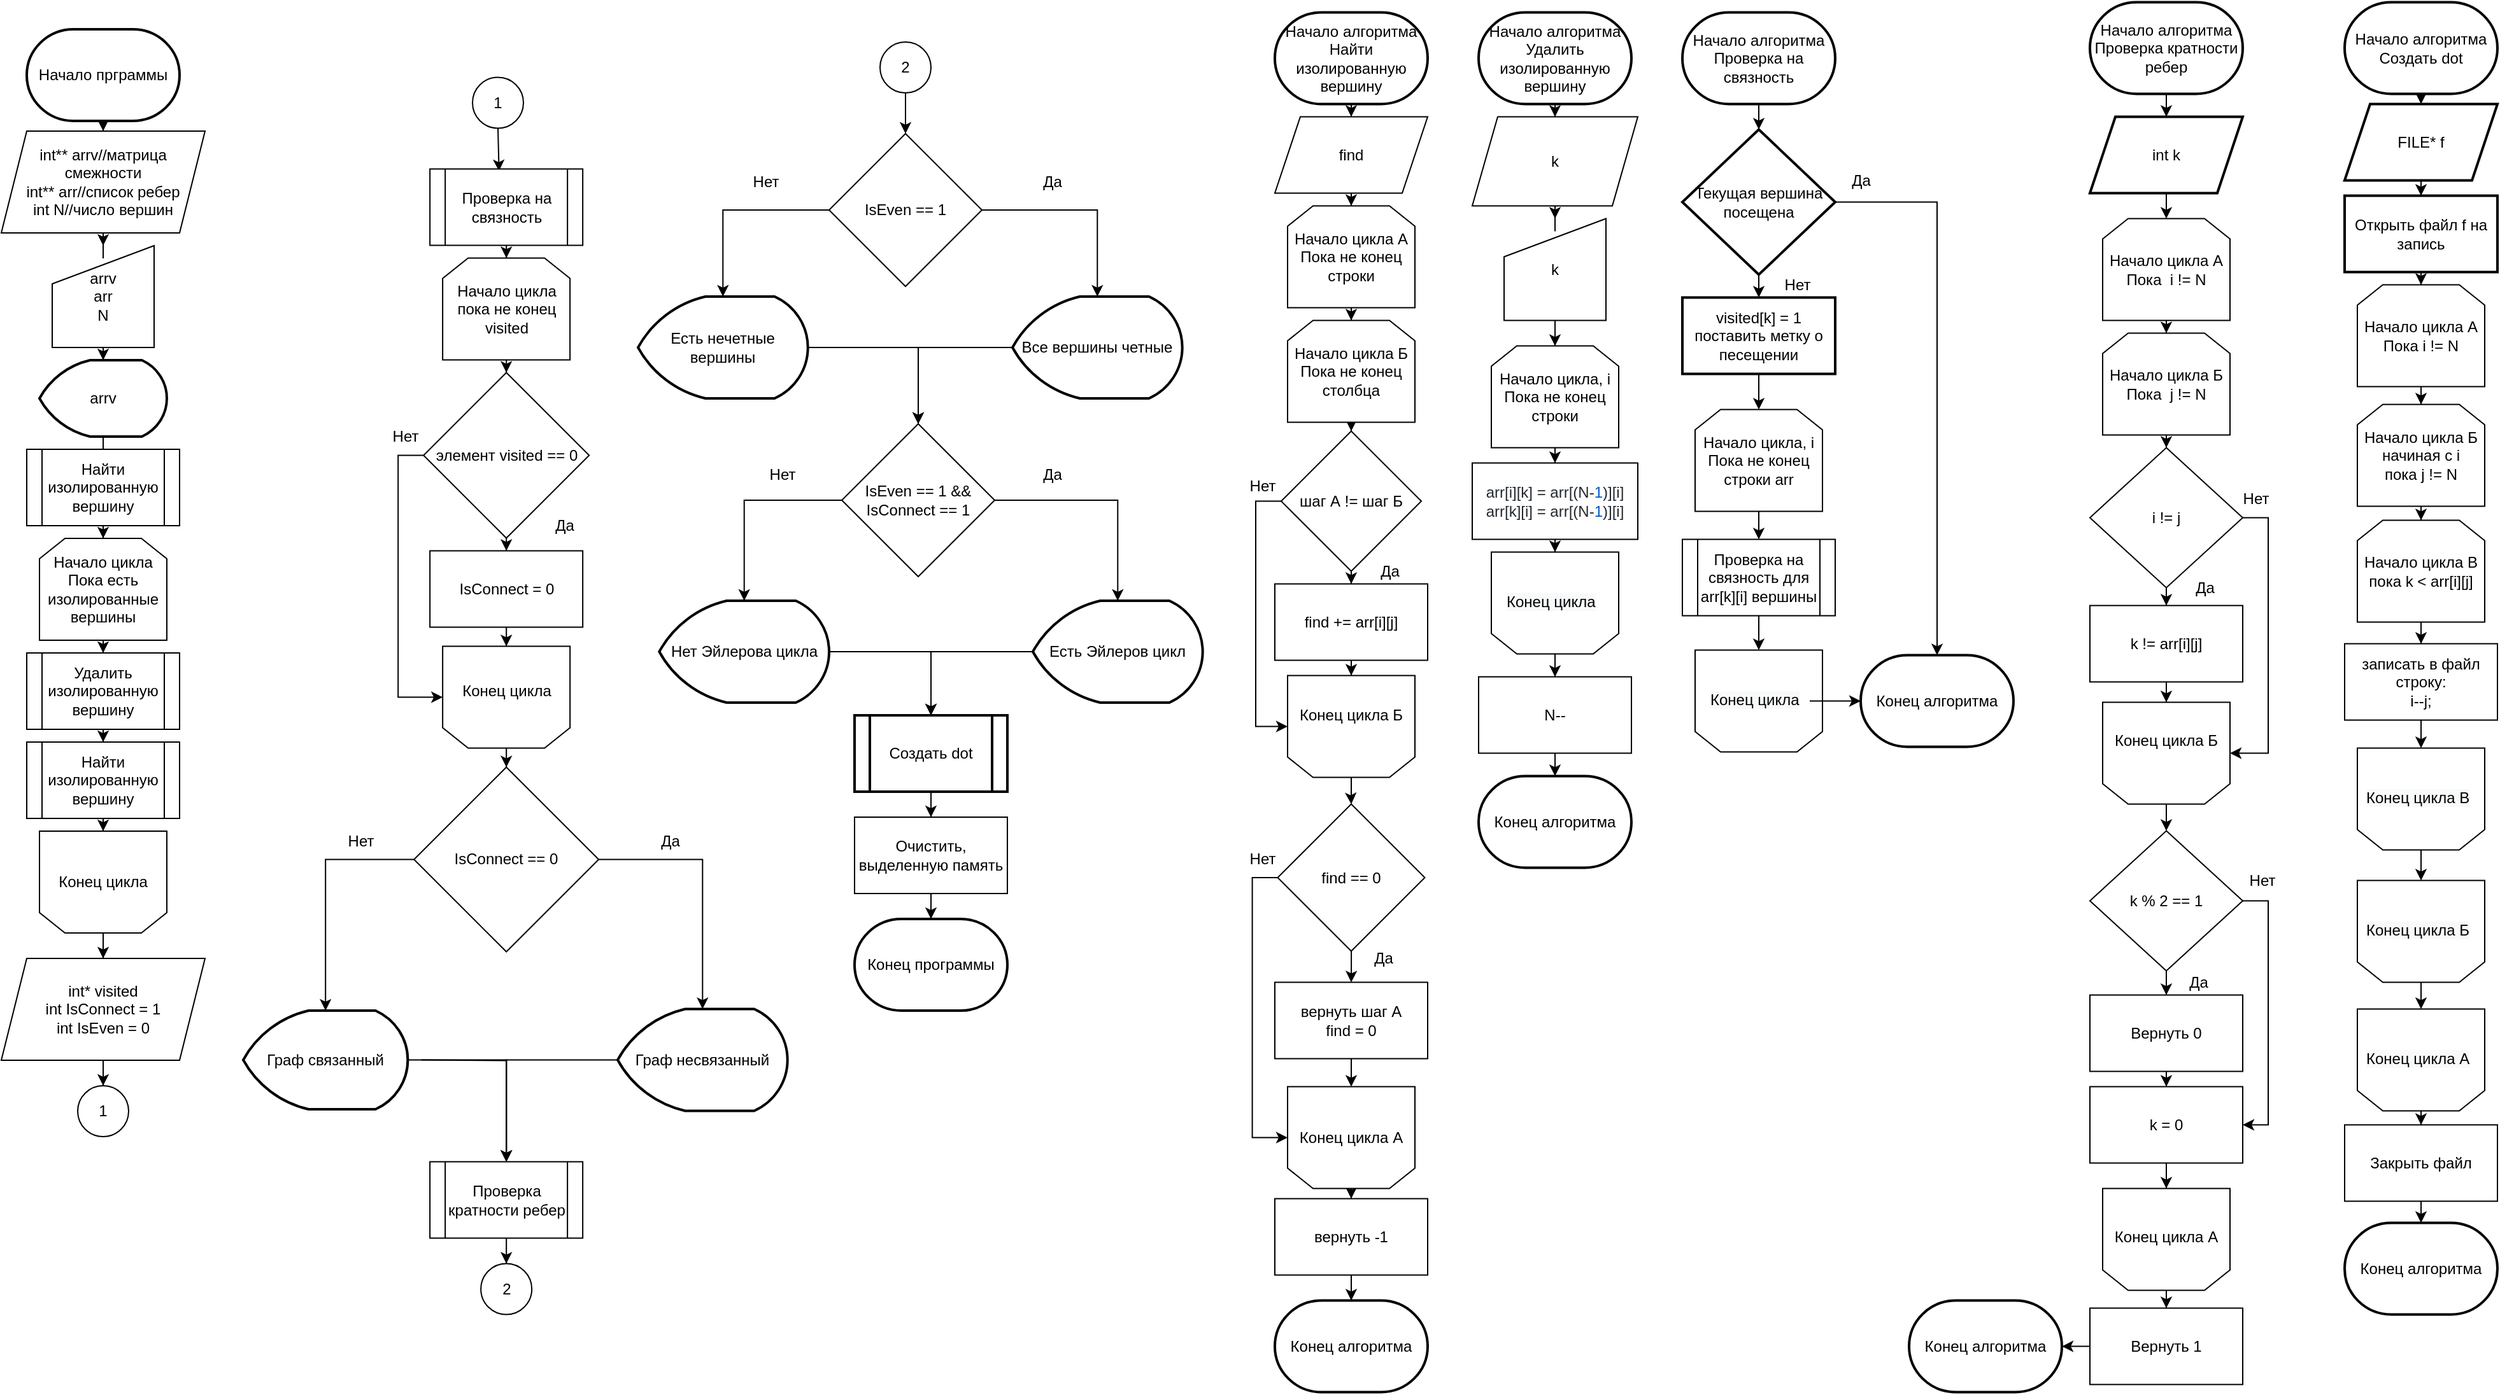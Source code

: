 <mxfile version="13.11.0" type="github"><diagram id="-dhOahvpjsyRbOXslUSU" name="Page-1"><mxGraphModel dx="918" dy="580" grid="1" gridSize="10" guides="1" tooltips="1" connect="1" arrows="1" fold="1" page="1" pageScale="1" pageWidth="827" pageHeight="1169" math="0" shadow="0"><root><mxCell id="0"/><mxCell id="1" parent="0"/><mxCell id="f1OqAjBHmTgUt_xV5FSb-5" value="" style="edgeStyle=orthogonalEdgeStyle;rounded=0;orthogonalLoop=1;jettySize=auto;html=1;" parent="1" source="f1OqAjBHmTgUt_xV5FSb-3" target="f1OqAjBHmTgUt_xV5FSb-4" edge="1"><mxGeometry relative="1" as="geometry"/></mxCell><mxCell id="f1OqAjBHmTgUt_xV5FSb-3" value="Начало прграммы" style="strokeWidth=2;html=1;shape=mxgraph.flowchart.terminator;whiteSpace=wrap;" parent="1" vertex="1"><mxGeometry x="70" y="30" width="120" height="72" as="geometry"/></mxCell><mxCell id="f1OqAjBHmTgUt_xV5FSb-7" value="" style="edgeStyle=orthogonalEdgeStyle;rounded=0;orthogonalLoop=1;jettySize=auto;html=1;" parent="1" source="f1OqAjBHmTgUt_xV5FSb-4" target="f1OqAjBHmTgUt_xV5FSb-6" edge="1"><mxGeometry relative="1" as="geometry"/></mxCell><mxCell id="f1OqAjBHmTgUt_xV5FSb-4" value="int** arrv//матрица смежности&lt;br&gt;int** arr//список ребер&lt;br&gt;int N//число вершин" style="shape=parallelogram;perimeter=parallelogramPerimeter;whiteSpace=wrap;html=1;fixedSize=1;" parent="1" vertex="1"><mxGeometry x="50" y="110" width="160" height="80" as="geometry"/></mxCell><mxCell id="f1OqAjBHmTgUt_xV5FSb-9" value="" style="edgeStyle=orthogonalEdgeStyle;rounded=0;orthogonalLoop=1;jettySize=auto;html=1;" parent="1" source="f1OqAjBHmTgUt_xV5FSb-6" target="f1OqAjBHmTgUt_xV5FSb-8" edge="1"><mxGeometry relative="1" as="geometry"/></mxCell><mxCell id="f1OqAjBHmTgUt_xV5FSb-6" value="arrv&lt;br&gt;arr&lt;br&gt;N" style="shape=manualInput;whiteSpace=wrap;html=1;" parent="1" vertex="1"><mxGeometry x="90" y="200" width="80" height="80" as="geometry"/></mxCell><mxCell id="f1OqAjBHmTgUt_xV5FSb-11" value="" style="edgeStyle=orthogonalEdgeStyle;rounded=0;orthogonalLoop=1;jettySize=auto;html=1;" parent="1" source="f1OqAjBHmTgUt_xV5FSb-8" edge="1"><mxGeometry relative="1" as="geometry"><mxPoint x="130" y="360" as="targetPoint"/></mxGeometry></mxCell><mxCell id="f1OqAjBHmTgUt_xV5FSb-8" value="arrv" style="strokeWidth=2;html=1;shape=mxgraph.flowchart.display;whiteSpace=wrap;" parent="1" vertex="1"><mxGeometry x="80" y="290" width="100" height="60" as="geometry"/></mxCell><mxCell id="f1OqAjBHmTgUt_xV5FSb-14" value="" style="edgeStyle=orthogonalEdgeStyle;rounded=0;orthogonalLoop=1;jettySize=auto;html=1;" parent="1" source="f1OqAjBHmTgUt_xV5FSb-12" target="f1OqAjBHmTgUt_xV5FSb-13" edge="1"><mxGeometry relative="1" as="geometry"/></mxCell><mxCell id="f1OqAjBHmTgUt_xV5FSb-12" value="Найти изолированную вершину" style="shape=process;whiteSpace=wrap;html=1;backgroundOutline=1;" parent="1" vertex="1"><mxGeometry x="70" y="360" width="120" height="60" as="geometry"/></mxCell><mxCell id="f1OqAjBHmTgUt_xV5FSb-16" value="" style="edgeStyle=orthogonalEdgeStyle;rounded=0;orthogonalLoop=1;jettySize=auto;html=1;" parent="1" source="f1OqAjBHmTgUt_xV5FSb-13" target="f1OqAjBHmTgUt_xV5FSb-15" edge="1"><mxGeometry relative="1" as="geometry"/></mxCell><mxCell id="f1OqAjBHmTgUt_xV5FSb-13" value="Начало цикла&lt;br&gt;Пока есть изолированные вершины" style="shape=loopLimit;whiteSpace=wrap;html=1;" parent="1" vertex="1"><mxGeometry x="80" y="430" width="100" height="80" as="geometry"/></mxCell><mxCell id="f1OqAjBHmTgUt_xV5FSb-20" value="" style="edgeStyle=orthogonalEdgeStyle;rounded=0;orthogonalLoop=1;jettySize=auto;html=1;" parent="1" source="f1OqAjBHmTgUt_xV5FSb-15" target="f1OqAjBHmTgUt_xV5FSb-19" edge="1"><mxGeometry relative="1" as="geometry"/></mxCell><mxCell id="f1OqAjBHmTgUt_xV5FSb-15" value="Удалить изолированную вершину" style="shape=process;whiteSpace=wrap;html=1;backgroundOutline=1;" parent="1" vertex="1"><mxGeometry x="70" y="520" width="120" height="60" as="geometry"/></mxCell><mxCell id="f1OqAjBHmTgUt_xV5FSb-24" value="" style="edgeStyle=orthogonalEdgeStyle;rounded=0;orthogonalLoop=1;jettySize=auto;html=1;" parent="1" source="f1OqAjBHmTgUt_xV5FSb-19" target="f1OqAjBHmTgUt_xV5FSb-21" edge="1"><mxGeometry relative="1" as="geometry"/></mxCell><mxCell id="f1OqAjBHmTgUt_xV5FSb-19" value="&lt;span&gt;Найти изолированную вершину&lt;/span&gt;" style="shape=process;whiteSpace=wrap;html=1;backgroundOutline=1;" parent="1" vertex="1"><mxGeometry x="70" y="590" width="120" height="60" as="geometry"/></mxCell><mxCell id="f1OqAjBHmTgUt_xV5FSb-58" value="" style="edgeStyle=orthogonalEdgeStyle;rounded=0;orthogonalLoop=1;jettySize=auto;html=1;" parent="1" source="f1OqAjBHmTgUt_xV5FSb-21" target="f1OqAjBHmTgUt_xV5FSb-30" edge="1"><mxGeometry relative="1" as="geometry"/></mxCell><mxCell id="f1OqAjBHmTgUt_xV5FSb-21" value="" style="shape=loopLimit;whiteSpace=wrap;html=1;rotation=-180;" parent="1" vertex="1"><mxGeometry x="80" y="660" width="100" height="80" as="geometry"/></mxCell><mxCell id="f1OqAjBHmTgUt_xV5FSb-22" value="Конец цикла" style="text;html=1;strokeColor=none;fillColor=none;align=center;verticalAlign=middle;whiteSpace=wrap;rounded=0;" parent="1" vertex="1"><mxGeometry x="80" y="690" width="100" height="20" as="geometry"/></mxCell><mxCell id="f1OqAjBHmTgUt_xV5FSb-25" value="1" style="ellipse;whiteSpace=wrap;html=1;aspect=fixed;" parent="1" vertex="1"><mxGeometry x="110" y="860" width="40" height="40" as="geometry"/></mxCell><mxCell id="f1OqAjBHmTgUt_xV5FSb-62" style="edgeStyle=orthogonalEdgeStyle;rounded=0;orthogonalLoop=1;jettySize=auto;html=1;exitX=0.5;exitY=1;exitDx=0;exitDy=0;entryX=0.452;entryY=0.028;entryDx=0;entryDy=0;entryPerimeter=0;" parent="1" source="f1OqAjBHmTgUt_xV5FSb-27" target="f1OqAjBHmTgUt_xV5FSb-28" edge="1"><mxGeometry relative="1" as="geometry"/></mxCell><mxCell id="f1OqAjBHmTgUt_xV5FSb-27" value="1" style="ellipse;whiteSpace=wrap;html=1;aspect=fixed;" parent="1" vertex="1"><mxGeometry x="420" y="67.75" width="40" height="40" as="geometry"/></mxCell><mxCell id="f1OqAjBHmTgUt_xV5FSb-35" value="" style="edgeStyle=orthogonalEdgeStyle;rounded=0;orthogonalLoop=1;jettySize=auto;html=1;" parent="1" source="f1OqAjBHmTgUt_xV5FSb-28" target="f1OqAjBHmTgUt_xV5FSb-34" edge="1"><mxGeometry relative="1" as="geometry"/></mxCell><mxCell id="f1OqAjBHmTgUt_xV5FSb-28" value="Проверка на связность" style="shape=process;whiteSpace=wrap;html=1;backgroundOutline=1;" parent="1" vertex="1"><mxGeometry x="386.58" y="139.75" width="120" height="60" as="geometry"/></mxCell><mxCell id="f1OqAjBHmTgUt_xV5FSb-59" value="" style="edgeStyle=orthogonalEdgeStyle;rounded=0;orthogonalLoop=1;jettySize=auto;html=1;" parent="1" source="f1OqAjBHmTgUt_xV5FSb-30" target="f1OqAjBHmTgUt_xV5FSb-25" edge="1"><mxGeometry relative="1" as="geometry"/></mxCell><mxCell id="f1OqAjBHmTgUt_xV5FSb-30" value="int* visited&lt;br&gt;int IsConnect = 1&lt;br&gt;int IsEven = 0" style="shape=parallelogram;perimeter=parallelogramPerimeter;whiteSpace=wrap;html=1;fixedSize=1;" parent="1" vertex="1"><mxGeometry x="50" y="760" width="160" height="80" as="geometry"/></mxCell><mxCell id="f1OqAjBHmTgUt_xV5FSb-37" value="" style="edgeStyle=orthogonalEdgeStyle;rounded=0;orthogonalLoop=1;jettySize=auto;html=1;" parent="1" source="f1OqAjBHmTgUt_xV5FSb-34" target="f1OqAjBHmTgUt_xV5FSb-36" edge="1"><mxGeometry relative="1" as="geometry"/></mxCell><mxCell id="f1OqAjBHmTgUt_xV5FSb-34" value="Начало цикла&lt;br&gt;пока не конец visited" style="shape=loopLimit;whiteSpace=wrap;html=1;" parent="1" vertex="1"><mxGeometry x="396.57" y="209.75" width="100" height="80" as="geometry"/></mxCell><mxCell id="f1OqAjBHmTgUt_xV5FSb-39" value="" style="edgeStyle=orthogonalEdgeStyle;rounded=0;orthogonalLoop=1;jettySize=auto;html=1;" parent="1" source="f1OqAjBHmTgUt_xV5FSb-36" target="f1OqAjBHmTgUt_xV5FSb-38" edge="1"><mxGeometry relative="1" as="geometry"/></mxCell><mxCell id="8fKi-bsmidu0rLRQcQZD-1" style="edgeStyle=orthogonalEdgeStyle;rounded=0;orthogonalLoop=1;jettySize=auto;html=1;exitX=0;exitY=0.5;exitDx=0;exitDy=0;entryX=1;entryY=0.5;entryDx=0;entryDy=0;" edge="1" parent="1" source="f1OqAjBHmTgUt_xV5FSb-36" target="f1OqAjBHmTgUt_xV5FSb-40"><mxGeometry relative="1" as="geometry"/></mxCell><mxCell id="f1OqAjBHmTgUt_xV5FSb-36" value="элемент visited == 0" style="rhombus;whiteSpace=wrap;html=1;" parent="1" vertex="1"><mxGeometry x="381.58" y="299.75" width="130" height="130" as="geometry"/></mxCell><mxCell id="f1OqAjBHmTgUt_xV5FSb-43" value="" style="edgeStyle=orthogonalEdgeStyle;rounded=0;orthogonalLoop=1;jettySize=auto;html=1;" parent="1" source="f1OqAjBHmTgUt_xV5FSb-38" target="f1OqAjBHmTgUt_xV5FSb-40" edge="1"><mxGeometry relative="1" as="geometry"/></mxCell><mxCell id="f1OqAjBHmTgUt_xV5FSb-38" value="IsConnect = 0" style="whiteSpace=wrap;html=1;" parent="1" vertex="1"><mxGeometry x="386.58" y="439.75" width="120" height="60" as="geometry"/></mxCell><mxCell id="f1OqAjBHmTgUt_xV5FSb-46" value="" style="edgeStyle=orthogonalEdgeStyle;rounded=0;orthogonalLoop=1;jettySize=auto;html=1;" parent="1" source="f1OqAjBHmTgUt_xV5FSb-40" target="f1OqAjBHmTgUt_xV5FSb-45" edge="1"><mxGeometry relative="1" as="geometry"/></mxCell><mxCell id="f1OqAjBHmTgUt_xV5FSb-40" value="" style="shape=loopLimit;whiteSpace=wrap;html=1;rotation=-180;" parent="1" vertex="1"><mxGeometry x="396.58" y="514.75" width="100" height="80" as="geometry"/></mxCell><mxCell id="f1OqAjBHmTgUt_xV5FSb-41" value="Конец цикла" style="text;html=1;strokeColor=none;fillColor=none;align=center;verticalAlign=middle;whiteSpace=wrap;rounded=0;" parent="1" vertex="1"><mxGeometry x="401.58" y="539.75" width="90" height="20" as="geometry"/></mxCell><mxCell id="f1OqAjBHmTgUt_xV5FSb-44" value="Да" style="text;html=1;align=center;verticalAlign=middle;resizable=0;points=[];autosize=1;" parent="1" vertex="1"><mxGeometry x="476.58" y="409.75" width="30" height="20" as="geometry"/></mxCell><mxCell id="f1OqAjBHmTgUt_xV5FSb-48" value="" style="edgeStyle=orthogonalEdgeStyle;rounded=0;orthogonalLoop=1;jettySize=auto;html=1;" parent="1" source="f1OqAjBHmTgUt_xV5FSb-45" target="f1OqAjBHmTgUt_xV5FSb-47" edge="1"><mxGeometry relative="1" as="geometry"/></mxCell><mxCell id="f1OqAjBHmTgUt_xV5FSb-67" value="" style="edgeStyle=orthogonalEdgeStyle;rounded=0;orthogonalLoop=1;jettySize=auto;html=1;" parent="1" source="f1OqAjBHmTgUt_xV5FSb-45" target="f1OqAjBHmTgUt_xV5FSb-49" edge="1"><mxGeometry relative="1" as="geometry"/></mxCell><mxCell id="f1OqAjBHmTgUt_xV5FSb-45" value="IsConnect == 0" style="rhombus;whiteSpace=wrap;html=1;" parent="1" vertex="1"><mxGeometry x="374.08" y="609.75" width="145" height="145" as="geometry"/></mxCell><mxCell id="f1OqAjBHmTgUt_xV5FSb-54" value="" style="edgeStyle=orthogonalEdgeStyle;rounded=0;orthogonalLoop=1;jettySize=auto;html=1;" parent="1" source="f1OqAjBHmTgUt_xV5FSb-47" target="f1OqAjBHmTgUt_xV5FSb-53" edge="1"><mxGeometry relative="1" as="geometry"/></mxCell><mxCell id="f1OqAjBHmTgUt_xV5FSb-47" value="Граф связанный" style="strokeWidth=2;html=1;shape=mxgraph.flowchart.display;whiteSpace=wrap;" parent="1" vertex="1"><mxGeometry x="240.0" y="801" width="129.17" height="77.5" as="geometry"/></mxCell><mxCell id="f1OqAjBHmTgUt_xV5FSb-55" value="" style="edgeStyle=orthogonalEdgeStyle;rounded=0;orthogonalLoop=1;jettySize=auto;html=1;" parent="1" target="f1OqAjBHmTgUt_xV5FSb-53" edge="1"><mxGeometry relative="1" as="geometry"><mxPoint x="379.91" y="839.75" as="sourcePoint"/></mxGeometry></mxCell><mxCell id="f1OqAjBHmTgUt_xV5FSb-68" value="" style="edgeStyle=orthogonalEdgeStyle;rounded=0;orthogonalLoop=1;jettySize=auto;html=1;" parent="1" source="f1OqAjBHmTgUt_xV5FSb-49" target="f1OqAjBHmTgUt_xV5FSb-53" edge="1"><mxGeometry relative="1" as="geometry"/></mxCell><mxCell id="f1OqAjBHmTgUt_xV5FSb-49" value="Граф несвязанный" style="strokeWidth=2;html=1;shape=mxgraph.flowchart.display;whiteSpace=wrap;" parent="1" vertex="1"><mxGeometry x="534" y="799.75" width="133.33" height="80" as="geometry"/></mxCell><mxCell id="f1OqAjBHmTgUt_xV5FSb-51" value="Да" style="text;html=1;align=center;verticalAlign=middle;resizable=0;points=[];autosize=1;" parent="1" vertex="1"><mxGeometry x="560" y="657.75" width="30" height="20" as="geometry"/></mxCell><mxCell id="f1OqAjBHmTgUt_xV5FSb-52" value="Нет" style="text;html=1;align=center;verticalAlign=middle;resizable=0;points=[];autosize=1;" parent="1" vertex="1"><mxGeometry x="311.58" y="657.75" width="40" height="20" as="geometry"/></mxCell><mxCell id="f1OqAjBHmTgUt_xV5FSb-57" value="" style="edgeStyle=orthogonalEdgeStyle;rounded=0;orthogonalLoop=1;jettySize=auto;html=1;" parent="1" source="f1OqAjBHmTgUt_xV5FSb-53" target="f1OqAjBHmTgUt_xV5FSb-56" edge="1"><mxGeometry relative="1" as="geometry"/></mxCell><mxCell id="f1OqAjBHmTgUt_xV5FSb-53" value="Проверка кратности ребер" style="shape=process;whiteSpace=wrap;html=1;backgroundOutline=1;" parent="1" vertex="1"><mxGeometry x="386.57" y="919.75" width="120" height="60" as="geometry"/></mxCell><mxCell id="f1OqAjBHmTgUt_xV5FSb-56" value="2" style="ellipse;whiteSpace=wrap;html=1;aspect=fixed;" parent="1" vertex="1"><mxGeometry x="426.58" y="999.75" width="40" height="40" as="geometry"/></mxCell><mxCell id="f1OqAjBHmTgUt_xV5FSb-66" value="" style="edgeStyle=orthogonalEdgeStyle;rounded=0;orthogonalLoop=1;jettySize=auto;html=1;" parent="1" source="f1OqAjBHmTgUt_xV5FSb-63" target="f1OqAjBHmTgUt_xV5FSb-64" edge="1"><mxGeometry relative="1" as="geometry"/></mxCell><mxCell id="f1OqAjBHmTgUt_xV5FSb-63" value="2" style="ellipse;whiteSpace=wrap;html=1;aspect=fixed;" parent="1" vertex="1"><mxGeometry x="740" y="40" width="40" height="40" as="geometry"/></mxCell><mxCell id="f1OqAjBHmTgUt_xV5FSb-70" value="" style="edgeStyle=orthogonalEdgeStyle;rounded=0;orthogonalLoop=1;jettySize=auto;html=1;" parent="1" source="f1OqAjBHmTgUt_xV5FSb-64" target="f1OqAjBHmTgUt_xV5FSb-69" edge="1"><mxGeometry relative="1" as="geometry"/></mxCell><mxCell id="f1OqAjBHmTgUt_xV5FSb-72" value="" style="edgeStyle=orthogonalEdgeStyle;rounded=0;orthogonalLoop=1;jettySize=auto;html=1;" parent="1" source="f1OqAjBHmTgUt_xV5FSb-64" target="f1OqAjBHmTgUt_xV5FSb-71" edge="1"><mxGeometry relative="1" as="geometry"/></mxCell><mxCell id="f1OqAjBHmTgUt_xV5FSb-64" value="IsEven == 1" style="rhombus;whiteSpace=wrap;html=1;" parent="1" vertex="1"><mxGeometry x="700" y="112" width="120" height="120" as="geometry"/></mxCell><mxCell id="f1OqAjBHmTgUt_xV5FSb-76" value="" style="edgeStyle=orthogonalEdgeStyle;rounded=0;orthogonalLoop=1;jettySize=auto;html=1;" parent="1" source="f1OqAjBHmTgUt_xV5FSb-69" target="f1OqAjBHmTgUt_xV5FSb-75" edge="1"><mxGeometry relative="1" as="geometry"/></mxCell><mxCell id="f1OqAjBHmTgUt_xV5FSb-69" value="Все вершины четные" style="strokeWidth=2;html=1;shape=mxgraph.flowchart.display;whiteSpace=wrap;" parent="1" vertex="1"><mxGeometry x="844" y="240" width="133.33" height="80" as="geometry"/></mxCell><mxCell id="f1OqAjBHmTgUt_xV5FSb-77" value="" style="edgeStyle=orthogonalEdgeStyle;rounded=0;orthogonalLoop=1;jettySize=auto;html=1;" parent="1" source="f1OqAjBHmTgUt_xV5FSb-71" target="f1OqAjBHmTgUt_xV5FSb-75" edge="1"><mxGeometry relative="1" as="geometry"/></mxCell><mxCell id="f1OqAjBHmTgUt_xV5FSb-71" value="Есть нечетные вершины" style="strokeWidth=2;html=1;shape=mxgraph.flowchart.display;whiteSpace=wrap;" parent="1" vertex="1"><mxGeometry x="550" y="240" width="133.33" height="80" as="geometry"/></mxCell><mxCell id="f1OqAjBHmTgUt_xV5FSb-73" value="Да" style="text;html=1;align=center;verticalAlign=middle;resizable=0;points=[];autosize=1;" parent="1" vertex="1"><mxGeometry x="860" y="140" width="30" height="20" as="geometry"/></mxCell><mxCell id="f1OqAjBHmTgUt_xV5FSb-74" value="Нет" style="text;html=1;align=center;verticalAlign=middle;resizable=0;points=[];autosize=1;" parent="1" vertex="1"><mxGeometry x="630" y="140" width="40" height="20" as="geometry"/></mxCell><mxCell id="f1OqAjBHmTgUt_xV5FSb-79" value="" style="edgeStyle=orthogonalEdgeStyle;rounded=0;orthogonalLoop=1;jettySize=auto;html=1;" parent="1" source="f1OqAjBHmTgUt_xV5FSb-75" target="f1OqAjBHmTgUt_xV5FSb-78" edge="1"><mxGeometry relative="1" as="geometry"/></mxCell><mxCell id="f1OqAjBHmTgUt_xV5FSb-81" value="" style="edgeStyle=orthogonalEdgeStyle;rounded=0;orthogonalLoop=1;jettySize=auto;html=1;" parent="1" source="f1OqAjBHmTgUt_xV5FSb-75" target="f1OqAjBHmTgUt_xV5FSb-80" edge="1"><mxGeometry relative="1" as="geometry"/></mxCell><mxCell id="f1OqAjBHmTgUt_xV5FSb-75" value="IsEven == 1 &amp;amp;&amp;amp; IsConnect == 1" style="rhombus;whiteSpace=wrap;html=1;" parent="1" vertex="1"><mxGeometry x="710" y="340" width="120" height="120" as="geometry"/></mxCell><mxCell id="f1OqAjBHmTgUt_xV5FSb-86" value="" style="edgeStyle=orthogonalEdgeStyle;rounded=0;orthogonalLoop=1;jettySize=auto;html=1;" parent="1" source="f1OqAjBHmTgUt_xV5FSb-78" target="f1OqAjBHmTgUt_xV5FSb-84" edge="1"><mxGeometry relative="1" as="geometry"/></mxCell><mxCell id="f1OqAjBHmTgUt_xV5FSb-78" value="Есть Эйлеров цикл" style="strokeWidth=2;html=1;shape=mxgraph.flowchart.display;whiteSpace=wrap;" parent="1" vertex="1"><mxGeometry x="860" y="479" width="133.33" height="80" as="geometry"/></mxCell><mxCell id="f1OqAjBHmTgUt_xV5FSb-85" value="" style="edgeStyle=orthogonalEdgeStyle;rounded=0;orthogonalLoop=1;jettySize=auto;html=1;" parent="1" source="f1OqAjBHmTgUt_xV5FSb-80" target="f1OqAjBHmTgUt_xV5FSb-84" edge="1"><mxGeometry relative="1" as="geometry"/></mxCell><mxCell id="f1OqAjBHmTgUt_xV5FSb-80" value="Нет Эйлерова цикла" style="strokeWidth=2;html=1;shape=mxgraph.flowchart.display;whiteSpace=wrap;" parent="1" vertex="1"><mxGeometry x="566.67" y="479" width="133.33" height="80" as="geometry"/></mxCell><mxCell id="f1OqAjBHmTgUt_xV5FSb-82" value="Нет" style="text;html=1;align=center;verticalAlign=middle;resizable=0;points=[];autosize=1;" parent="1" vertex="1"><mxGeometry x="643.33" y="370" width="40" height="20" as="geometry"/></mxCell><mxCell id="f1OqAjBHmTgUt_xV5FSb-83" value="Да" style="text;html=1;align=center;verticalAlign=middle;resizable=0;points=[];autosize=1;" parent="1" vertex="1"><mxGeometry x="860" y="370" width="30" height="20" as="geometry"/></mxCell><mxCell id="f1OqAjBHmTgUt_xV5FSb-88" value="" style="edgeStyle=orthogonalEdgeStyle;rounded=0;orthogonalLoop=1;jettySize=auto;html=1;" parent="1" source="f1OqAjBHmTgUt_xV5FSb-84" target="f1OqAjBHmTgUt_xV5FSb-87" edge="1"><mxGeometry relative="1" as="geometry"/></mxCell><mxCell id="f1OqAjBHmTgUt_xV5FSb-84" value="Создать dot" style="shape=process;whiteSpace=wrap;html=1;backgroundOutline=1;strokeWidth=2;" parent="1" vertex="1"><mxGeometry x="719.995" y="569" width="120" height="60" as="geometry"/></mxCell><mxCell id="f1OqAjBHmTgUt_xV5FSb-90" value="" style="edgeStyle=orthogonalEdgeStyle;rounded=0;orthogonalLoop=1;jettySize=auto;html=1;" parent="1" source="f1OqAjBHmTgUt_xV5FSb-87" target="f1OqAjBHmTgUt_xV5FSb-89" edge="1"><mxGeometry relative="1" as="geometry"/></mxCell><mxCell id="f1OqAjBHmTgUt_xV5FSb-87" value="Очистить, выделенную память" style="rounded=0;whiteSpace=wrap;html=1;" parent="1" vertex="1"><mxGeometry x="719.99" y="649" width="120" height="60" as="geometry"/></mxCell><mxCell id="f1OqAjBHmTgUt_xV5FSb-89" value="Конец программы" style="strokeWidth=2;html=1;shape=mxgraph.flowchart.terminator;whiteSpace=wrap;" parent="1" vertex="1"><mxGeometry x="720" y="729" width="120" height="72" as="geometry"/></mxCell><mxCell id="f1OqAjBHmTgUt_xV5FSb-93" value="" style="edgeStyle=orthogonalEdgeStyle;rounded=0;orthogonalLoop=1;jettySize=auto;html=1;" parent="1" source="f1OqAjBHmTgUt_xV5FSb-91" target="f1OqAjBHmTgUt_xV5FSb-92" edge="1"><mxGeometry relative="1" as="geometry"/></mxCell><mxCell id="f1OqAjBHmTgUt_xV5FSb-91" value="Начало алгоритма&lt;br&gt;Найти изолированную вершину" style="strokeWidth=2;html=1;shape=mxgraph.flowchart.terminator;whiteSpace=wrap;" parent="1" vertex="1"><mxGeometry x="1050" y="16.75" width="120" height="72" as="geometry"/></mxCell><mxCell id="f1OqAjBHmTgUt_xV5FSb-95" value="" style="edgeStyle=orthogonalEdgeStyle;rounded=0;orthogonalLoop=1;jettySize=auto;html=1;" parent="1" source="f1OqAjBHmTgUt_xV5FSb-92" target="f1OqAjBHmTgUt_xV5FSb-94" edge="1"><mxGeometry relative="1" as="geometry"/></mxCell><mxCell id="f1OqAjBHmTgUt_xV5FSb-92" value="find" style="shape=parallelogram;perimeter=parallelogramPerimeter;whiteSpace=wrap;html=1;fixedSize=1;" parent="1" vertex="1"><mxGeometry x="1050" y="98.75" width="120" height="60" as="geometry"/></mxCell><mxCell id="f1OqAjBHmTgUt_xV5FSb-97" value="" style="edgeStyle=orthogonalEdgeStyle;rounded=0;orthogonalLoop=1;jettySize=auto;html=1;" parent="1" source="f1OqAjBHmTgUt_xV5FSb-94" target="f1OqAjBHmTgUt_xV5FSb-96" edge="1"><mxGeometry relative="1" as="geometry"/></mxCell><mxCell id="f1OqAjBHmTgUt_xV5FSb-94" value="Начало цикла А&lt;br&gt;Пока не конец строки" style="shape=loopLimit;whiteSpace=wrap;html=1;" parent="1" vertex="1"><mxGeometry x="1060" y="168.75" width="100" height="80" as="geometry"/></mxCell><mxCell id="f1OqAjBHmTgUt_xV5FSb-99" value="" style="edgeStyle=orthogonalEdgeStyle;rounded=0;orthogonalLoop=1;jettySize=auto;html=1;" parent="1" source="f1OqAjBHmTgUt_xV5FSb-96" target="f1OqAjBHmTgUt_xV5FSb-98" edge="1"><mxGeometry relative="1" as="geometry"/></mxCell><mxCell id="f1OqAjBHmTgUt_xV5FSb-96" value="Начало цикла Б&lt;br&gt;Пока не конец столбца" style="shape=loopLimit;whiteSpace=wrap;html=1;" parent="1" vertex="1"><mxGeometry x="1060" y="258.75" width="100" height="80" as="geometry"/></mxCell><mxCell id="f1OqAjBHmTgUt_xV5FSb-101" value="" style="edgeStyle=orthogonalEdgeStyle;rounded=0;orthogonalLoop=1;jettySize=auto;html=1;" parent="1" source="f1OqAjBHmTgUt_xV5FSb-98" target="f1OqAjBHmTgUt_xV5FSb-100" edge="1"><mxGeometry relative="1" as="geometry"/></mxCell><mxCell id="f1OqAjBHmTgUt_xV5FSb-181" style="edgeStyle=orthogonalEdgeStyle;rounded=0;orthogonalLoop=1;jettySize=auto;html=1;exitX=0;exitY=0.5;exitDx=0;exitDy=0;entryX=1;entryY=0.5;entryDx=0;entryDy=0;" parent="1" source="f1OqAjBHmTgUt_xV5FSb-98" target="f1OqAjBHmTgUt_xV5FSb-102" edge="1"><mxGeometry relative="1" as="geometry"/></mxCell><mxCell id="f1OqAjBHmTgUt_xV5FSb-98" value="шаг А != шаг Б" style="rhombus;whiteSpace=wrap;html=1;" parent="1" vertex="1"><mxGeometry x="1055" y="345.75" width="110" height="110" as="geometry"/></mxCell><mxCell id="f1OqAjBHmTgUt_xV5FSb-103" value="" style="edgeStyle=orthogonalEdgeStyle;rounded=0;orthogonalLoop=1;jettySize=auto;html=1;" parent="1" source="f1OqAjBHmTgUt_xV5FSb-100" target="f1OqAjBHmTgUt_xV5FSb-102" edge="1"><mxGeometry relative="1" as="geometry"/></mxCell><mxCell id="f1OqAjBHmTgUt_xV5FSb-100" value="find += arr[i][j]" style="whiteSpace=wrap;html=1;" parent="1" vertex="1"><mxGeometry x="1050" y="465.75" width="120" height="60" as="geometry"/></mxCell><mxCell id="f1OqAjBHmTgUt_xV5FSb-106" value="" style="edgeStyle=orthogonalEdgeStyle;rounded=0;orthogonalLoop=1;jettySize=auto;html=1;" parent="1" source="f1OqAjBHmTgUt_xV5FSb-102" target="f1OqAjBHmTgUt_xV5FSb-105" edge="1"><mxGeometry relative="1" as="geometry"/></mxCell><mxCell id="f1OqAjBHmTgUt_xV5FSb-102" value="" style="shape=loopLimit;whiteSpace=wrap;html=1;rotation=-180;" parent="1" vertex="1"><mxGeometry x="1060" y="537.75" width="100" height="80" as="geometry"/></mxCell><mxCell id="f1OqAjBHmTgUt_xV5FSb-104" value="Конец цикла Б" style="text;html=1;strokeColor=none;fillColor=none;align=center;verticalAlign=middle;whiteSpace=wrap;rounded=0;" parent="1" vertex="1"><mxGeometry x="1065" y="558.75" width="90" height="20" as="geometry"/></mxCell><mxCell id="f1OqAjBHmTgUt_xV5FSb-108" value="" style="edgeStyle=orthogonalEdgeStyle;rounded=0;orthogonalLoop=1;jettySize=auto;html=1;" parent="1" source="f1OqAjBHmTgUt_xV5FSb-105" target="f1OqAjBHmTgUt_xV5FSb-107" edge="1"><mxGeometry relative="1" as="geometry"/></mxCell><mxCell id="8fKi-bsmidu0rLRQcQZD-3" style="edgeStyle=orthogonalEdgeStyle;rounded=0;orthogonalLoop=1;jettySize=auto;html=1;exitX=0;exitY=0.5;exitDx=0;exitDy=0;entryX=1;entryY=0.5;entryDx=0;entryDy=0;" edge="1" parent="1" source="f1OqAjBHmTgUt_xV5FSb-105" target="f1OqAjBHmTgUt_xV5FSb-109"><mxGeometry relative="1" as="geometry"/></mxCell><mxCell id="f1OqAjBHmTgUt_xV5FSb-105" value="find == 0" style="rhombus;whiteSpace=wrap;html=1;" parent="1" vertex="1"><mxGeometry x="1052.25" y="638.75" width="115.5" height="115.5" as="geometry"/></mxCell><mxCell id="f1OqAjBHmTgUt_xV5FSb-110" value="" style="edgeStyle=orthogonalEdgeStyle;rounded=0;orthogonalLoop=1;jettySize=auto;html=1;" parent="1" source="f1OqAjBHmTgUt_xV5FSb-107" target="f1OqAjBHmTgUt_xV5FSb-109" edge="1"><mxGeometry relative="1" as="geometry"/></mxCell><mxCell id="f1OqAjBHmTgUt_xV5FSb-107" value="вернуть шаг А&lt;br&gt;find = 0" style="whiteSpace=wrap;html=1;" parent="1" vertex="1"><mxGeometry x="1050" y="778.75" width="120" height="60" as="geometry"/></mxCell><mxCell id="f1OqAjBHmTgUt_xV5FSb-113" value="" style="edgeStyle=orthogonalEdgeStyle;rounded=0;orthogonalLoop=1;jettySize=auto;html=1;" parent="1" source="f1OqAjBHmTgUt_xV5FSb-109" target="f1OqAjBHmTgUt_xV5FSb-112" edge="1"><mxGeometry relative="1" as="geometry"/></mxCell><mxCell id="f1OqAjBHmTgUt_xV5FSb-109" value="" style="shape=loopLimit;whiteSpace=wrap;html=1;rotation=-180;" parent="1" vertex="1"><mxGeometry x="1060" y="860.75" width="100" height="80" as="geometry"/></mxCell><mxCell id="f1OqAjBHmTgUt_xV5FSb-111" value="Конец цикла А" style="text;html=1;strokeColor=none;fillColor=none;align=center;verticalAlign=middle;whiteSpace=wrap;rounded=0;" parent="1" vertex="1"><mxGeometry x="1065" y="890.75" width="90" height="20" as="geometry"/></mxCell><mxCell id="f1OqAjBHmTgUt_xV5FSb-115" value="" style="edgeStyle=orthogonalEdgeStyle;rounded=0;orthogonalLoop=1;jettySize=auto;html=1;" parent="1" source="f1OqAjBHmTgUt_xV5FSb-112" target="f1OqAjBHmTgUt_xV5FSb-114" edge="1"><mxGeometry relative="1" as="geometry"/></mxCell><mxCell id="f1OqAjBHmTgUt_xV5FSb-112" value="вернуть -1" style="whiteSpace=wrap;html=1;" parent="1" vertex="1"><mxGeometry x="1050" y="948.75" width="120" height="60" as="geometry"/></mxCell><mxCell id="f1OqAjBHmTgUt_xV5FSb-114" value="Конец алгоритма" style="strokeWidth=2;html=1;shape=mxgraph.flowchart.terminator;whiteSpace=wrap;" parent="1" vertex="1"><mxGeometry x="1050" y="1028.75" width="120" height="72" as="geometry"/></mxCell><mxCell id="f1OqAjBHmTgUt_xV5FSb-120" value="" style="edgeStyle=orthogonalEdgeStyle;rounded=0;orthogonalLoop=1;jettySize=auto;html=1;" parent="1" source="f1OqAjBHmTgUt_xV5FSb-116" target="f1OqAjBHmTgUt_xV5FSb-119" edge="1"><mxGeometry relative="1" as="geometry"/></mxCell><mxCell id="f1OqAjBHmTgUt_xV5FSb-116" value="Начало алгоритма&lt;br&gt;Удалить изолированную вершину" style="strokeWidth=2;html=1;shape=mxgraph.flowchart.terminator;whiteSpace=wrap;" parent="1" vertex="1"><mxGeometry x="1210" y="16.75" width="120" height="72" as="geometry"/></mxCell><mxCell id="f1OqAjBHmTgUt_xV5FSb-127" value="" style="edgeStyle=orthogonalEdgeStyle;rounded=0;orthogonalLoop=1;jettySize=auto;html=1;" parent="1" source="f1OqAjBHmTgUt_xV5FSb-117" target="f1OqAjBHmTgUt_xV5FSb-126" edge="1"><mxGeometry relative="1" as="geometry"/></mxCell><mxCell id="f1OqAjBHmTgUt_xV5FSb-117" value="Начало цикла, i&lt;br&gt;Пока не конец строки" style="shape=loopLimit;whiteSpace=wrap;html=1;" parent="1" vertex="1"><mxGeometry x="1220" y="278.75" width="100" height="80" as="geometry"/></mxCell><mxCell id="f1OqAjBHmTgUt_xV5FSb-124" value="" style="edgeStyle=orthogonalEdgeStyle;rounded=0;orthogonalLoop=1;jettySize=auto;html=1;" parent="1" source="f1OqAjBHmTgUt_xV5FSb-119" target="f1OqAjBHmTgUt_xV5FSb-123" edge="1"><mxGeometry relative="1" as="geometry"/></mxCell><mxCell id="f1OqAjBHmTgUt_xV5FSb-119" value="k" style="shape=parallelogram;perimeter=parallelogramPerimeter;whiteSpace=wrap;html=1;fixedSize=1;" parent="1" vertex="1"><mxGeometry x="1205" y="98.75" width="130" height="70" as="geometry"/></mxCell><mxCell id="f1OqAjBHmTgUt_xV5FSb-125" value="" style="edgeStyle=orthogonalEdgeStyle;rounded=0;orthogonalLoop=1;jettySize=auto;html=1;" parent="1" source="f1OqAjBHmTgUt_xV5FSb-123" target="f1OqAjBHmTgUt_xV5FSb-117" edge="1"><mxGeometry relative="1" as="geometry"/></mxCell><mxCell id="f1OqAjBHmTgUt_xV5FSb-123" value="k" style="shape=manualInput;whiteSpace=wrap;html=1;" parent="1" vertex="1"><mxGeometry x="1230" y="178.75" width="80" height="80" as="geometry"/></mxCell><mxCell id="f1OqAjBHmTgUt_xV5FSb-129" value="" style="edgeStyle=orthogonalEdgeStyle;rounded=0;orthogonalLoop=1;jettySize=auto;html=1;" parent="1" source="f1OqAjBHmTgUt_xV5FSb-126" target="f1OqAjBHmTgUt_xV5FSb-128" edge="1"><mxGeometry relative="1" as="geometry"/></mxCell><mxCell id="f1OqAjBHmTgUt_xV5FSb-126" value="&lt;span style=&quot;color: rgb(36 , 41 , 46) ; font-family: , &amp;#34;consolas&amp;#34; , &amp;#34;liberation mono&amp;#34; , &amp;#34;menlo&amp;#34; , monospace ; background-color: rgb(255 , 255 , 255)&quot;&gt;arr[i][k] = arr[(N-&lt;/span&gt;&lt;span class=&quot;pl-c1&quot; style=&quot;box-sizing: border-box ; color: rgb(0 , 92 , 197) ; font-family: , &amp;#34;consolas&amp;#34; , &amp;#34;liberation mono&amp;#34; , &amp;#34;menlo&amp;#34; , monospace ; background-color: rgb(255 , 255 , 255)&quot;&gt;1&lt;/span&gt;&lt;span style=&quot;color: rgb(36 , 41 , 46) ; font-family: , &amp;#34;consolas&amp;#34; , &amp;#34;liberation mono&amp;#34; , &amp;#34;menlo&amp;#34; , monospace ; background-color: rgb(255 , 255 , 255)&quot;&gt;)][i]&lt;/span&gt;&lt;br&gt;&lt;span style=&quot;color: rgb(36 , 41 , 46) ; font-size: 12px ; font-style: normal ; font-weight: 400 ; letter-spacing: normal ; text-indent: 0px ; text-transform: none ; word-spacing: 0px ; background-color: rgb(255 , 255 , 255) ; display: inline ; float: none&quot;&gt;arr[k][i] = arr[(N-&lt;/span&gt;&lt;span class=&quot;pl-c1&quot; style=&quot;box-sizing: border-box ; color: rgb(0 , 92 , 197) ; font-size: 12px ; font-style: normal ; font-weight: 400 ; letter-spacing: normal ; text-indent: 0px ; text-transform: none ; word-spacing: 0px ; background-color: rgb(255 , 255 , 255)&quot;&gt;1&lt;/span&gt;&lt;span style=&quot;color: rgb(36 , 41 , 46) ; font-size: 12px ; font-style: normal ; font-weight: 400 ; letter-spacing: normal ; text-indent: 0px ; text-transform: none ; word-spacing: 0px ; background-color: rgb(255 , 255 , 255) ; display: inline ; float: none&quot;&gt;)][i]&lt;/span&gt;&lt;br&gt;" style="whiteSpace=wrap;html=1;" parent="1" vertex="1"><mxGeometry x="1205" y="370.75" width="130" height="60" as="geometry"/></mxCell><mxCell id="f1OqAjBHmTgUt_xV5FSb-132" value="" style="edgeStyle=orthogonalEdgeStyle;rounded=0;orthogonalLoop=1;jettySize=auto;html=1;" parent="1" source="f1OqAjBHmTgUt_xV5FSb-128" target="f1OqAjBHmTgUt_xV5FSb-131" edge="1"><mxGeometry relative="1" as="geometry"/></mxCell><mxCell id="f1OqAjBHmTgUt_xV5FSb-128" value="" style="shape=loopLimit;whiteSpace=wrap;html=1;rotation=-180;" parent="1" vertex="1"><mxGeometry x="1220" y="440.75" width="100" height="80" as="geometry"/></mxCell><mxCell id="f1OqAjBHmTgUt_xV5FSb-130" value="&lt;span style=&quot;color: rgb(0 , 0 , 0) ; font-family: &amp;#34;helvetica&amp;#34; ; font-size: 12px ; font-style: normal ; font-weight: 400 ; letter-spacing: normal ; text-align: center ; text-indent: 0px ; text-transform: none ; word-spacing: 0px ; background-color: rgb(248 , 249 , 250) ; display: inline ; float: none&quot;&gt;Конец цикла&lt;/span&gt;" style="text;whiteSpace=wrap;html=1;" parent="1" vertex="1"><mxGeometry x="1230" y="465.75" width="80" height="30" as="geometry"/></mxCell><mxCell id="f1OqAjBHmTgUt_xV5FSb-134" value="" style="edgeStyle=orthogonalEdgeStyle;rounded=0;orthogonalLoop=1;jettySize=auto;html=1;" parent="1" source="f1OqAjBHmTgUt_xV5FSb-131" target="f1OqAjBHmTgUt_xV5FSb-133" edge="1"><mxGeometry relative="1" as="geometry"/></mxCell><mxCell id="f1OqAjBHmTgUt_xV5FSb-131" value="N--" style="whiteSpace=wrap;html=1;" parent="1" vertex="1"><mxGeometry x="1210" y="538.75" width="120" height="60" as="geometry"/></mxCell><mxCell id="f1OqAjBHmTgUt_xV5FSb-133" value="Конец алгоритма" style="strokeWidth=2;html=1;shape=mxgraph.flowchart.terminator;whiteSpace=wrap;" parent="1" vertex="1"><mxGeometry x="1210" y="616.75" width="120" height="72" as="geometry"/></mxCell><mxCell id="f1OqAjBHmTgUt_xV5FSb-137" value="" style="edgeStyle=orthogonalEdgeStyle;rounded=0;orthogonalLoop=1;jettySize=auto;html=1;" parent="1" source="f1OqAjBHmTgUt_xV5FSb-135" target="f1OqAjBHmTgUt_xV5FSb-136" edge="1"><mxGeometry relative="1" as="geometry"/></mxCell><mxCell id="f1OqAjBHmTgUt_xV5FSb-135" value="Начало алгоритма&lt;br&gt;Проверка на связность" style="strokeWidth=2;html=1;shape=mxgraph.flowchart.terminator;whiteSpace=wrap;" parent="1" vertex="1"><mxGeometry x="1370" y="16.75" width="120" height="72" as="geometry"/></mxCell><mxCell id="f1OqAjBHmTgUt_xV5FSb-143" value="" style="edgeStyle=orthogonalEdgeStyle;rounded=0;orthogonalLoop=1;jettySize=auto;html=1;" parent="1" source="f1OqAjBHmTgUt_xV5FSb-136" target="f1OqAjBHmTgUt_xV5FSb-142" edge="1"><mxGeometry relative="1" as="geometry"/></mxCell><mxCell id="f1OqAjBHmTgUt_xV5FSb-153" value="" style="edgeStyle=orthogonalEdgeStyle;rounded=0;orthogonalLoop=1;jettySize=auto;html=1;" parent="1" source="f1OqAjBHmTgUt_xV5FSb-136" target="f1OqAjBHmTgUt_xV5FSb-140" edge="1"><mxGeometry relative="1" as="geometry"/></mxCell><mxCell id="f1OqAjBHmTgUt_xV5FSb-136" value="Текущая вершина посещена" style="rhombus;whiteSpace=wrap;html=1;strokeWidth=2;" parent="1" vertex="1"><mxGeometry x="1370" y="108.75" width="120" height="114" as="geometry"/></mxCell><mxCell id="f1OqAjBHmTgUt_xV5FSb-140" value="Конец алгоритма" style="strokeWidth=2;html=1;shape=mxgraph.flowchart.terminator;whiteSpace=wrap;" parent="1" vertex="1"><mxGeometry x="1510" y="521.75" width="120" height="72" as="geometry"/></mxCell><mxCell id="f1OqAjBHmTgUt_xV5FSb-145" value="" style="edgeStyle=orthogonalEdgeStyle;rounded=0;orthogonalLoop=1;jettySize=auto;html=1;" parent="1" source="f1OqAjBHmTgUt_xV5FSb-142" target="f1OqAjBHmTgUt_xV5FSb-144" edge="1"><mxGeometry relative="1" as="geometry"/></mxCell><mxCell id="f1OqAjBHmTgUt_xV5FSb-142" value="visited[k] = 1&lt;br&gt;поставить метку о песещении" style="whiteSpace=wrap;html=1;strokeWidth=2;" parent="1" vertex="1"><mxGeometry x="1370" y="240.75" width="120" height="60" as="geometry"/></mxCell><mxCell id="f1OqAjBHmTgUt_xV5FSb-147" value="" style="edgeStyle=orthogonalEdgeStyle;rounded=0;orthogonalLoop=1;jettySize=auto;html=1;" parent="1" source="f1OqAjBHmTgUt_xV5FSb-144" target="f1OqAjBHmTgUt_xV5FSb-146" edge="1"><mxGeometry relative="1" as="geometry"/></mxCell><mxCell id="f1OqAjBHmTgUt_xV5FSb-144" value="Начало цикла, i&lt;br&gt;Пока не конец строки arr" style="shape=loopLimit;whiteSpace=wrap;html=1;" parent="1" vertex="1"><mxGeometry x="1380" y="328.75" width="100" height="80" as="geometry"/></mxCell><mxCell id="f1OqAjBHmTgUt_xV5FSb-151" value="" style="edgeStyle=orthogonalEdgeStyle;rounded=0;orthogonalLoop=1;jettySize=auto;html=1;" parent="1" source="f1OqAjBHmTgUt_xV5FSb-146" target="f1OqAjBHmTgUt_xV5FSb-148" edge="1"><mxGeometry relative="1" as="geometry"/></mxCell><mxCell id="f1OqAjBHmTgUt_xV5FSb-146" value="Проверка на связность для arr[k][i] вершины" style="shape=process;whiteSpace=wrap;html=1;backgroundOutline=1;" parent="1" vertex="1"><mxGeometry x="1370" y="430.75" width="120" height="60" as="geometry"/></mxCell><mxCell id="f1OqAjBHmTgUt_xV5FSb-148" value="" style="shape=loopLimit;whiteSpace=wrap;html=1;rotation=-180;" parent="1" vertex="1"><mxGeometry x="1380" y="517.75" width="100" height="80" as="geometry"/></mxCell><mxCell id="f1OqAjBHmTgUt_xV5FSb-154" value="" style="edgeStyle=orthogonalEdgeStyle;rounded=0;orthogonalLoop=1;jettySize=auto;html=1;" parent="1" source="f1OqAjBHmTgUt_xV5FSb-149" target="f1OqAjBHmTgUt_xV5FSb-140" edge="1"><mxGeometry relative="1" as="geometry"/></mxCell><mxCell id="f1OqAjBHmTgUt_xV5FSb-149" value="&lt;span style=&quot;color: rgb(0 , 0 , 0) ; font-family: &amp;#34;helvetica&amp;#34; ; font-size: 12px ; font-style: normal ; font-weight: 400 ; letter-spacing: normal ; text-align: center ; text-indent: 0px ; text-transform: none ; word-spacing: 0px ; background-color: rgb(248 , 249 , 250) ; display: inline ; float: none&quot;&gt;Конец цикла&lt;/span&gt;" style="text;whiteSpace=wrap;html=1;" parent="1" vertex="1"><mxGeometry x="1390" y="542.75" width="80" height="30" as="geometry"/></mxCell><mxCell id="f1OqAjBHmTgUt_xV5FSb-155" value="Да" style="text;html=1;align=center;verticalAlign=middle;resizable=0;points=[];autosize=1;" parent="1" vertex="1"><mxGeometry x="1495" y="138.75" width="30" height="20" as="geometry"/></mxCell><mxCell id="f1OqAjBHmTgUt_xV5FSb-156" value="Нет" style="text;html=1;align=center;verticalAlign=middle;resizable=0;points=[];autosize=1;" parent="1" vertex="1"><mxGeometry x="1440" y="220.75" width="40" height="20" as="geometry"/></mxCell><mxCell id="f1OqAjBHmTgUt_xV5FSb-159" value="" style="edgeStyle=orthogonalEdgeStyle;rounded=0;orthogonalLoop=1;jettySize=auto;html=1;" parent="1" source="f1OqAjBHmTgUt_xV5FSb-157" target="f1OqAjBHmTgUt_xV5FSb-158" edge="1"><mxGeometry relative="1" as="geometry"/></mxCell><mxCell id="f1OqAjBHmTgUt_xV5FSb-157" value="Начало алгоритма&lt;br&gt;Проверка кратности ребер" style="strokeWidth=2;html=1;shape=mxgraph.flowchart.terminator;whiteSpace=wrap;" parent="1" vertex="1"><mxGeometry x="1690" y="8.75" width="120" height="72" as="geometry"/></mxCell><mxCell id="f1OqAjBHmTgUt_xV5FSb-161" value="" style="edgeStyle=orthogonalEdgeStyle;rounded=0;orthogonalLoop=1;jettySize=auto;html=1;" parent="1" source="f1OqAjBHmTgUt_xV5FSb-158" edge="1"><mxGeometry relative="1" as="geometry"><mxPoint x="1750.034" y="178.75" as="targetPoint"/></mxGeometry></mxCell><mxCell id="f1OqAjBHmTgUt_xV5FSb-158" value="int k" style="shape=parallelogram;perimeter=parallelogramPerimeter;whiteSpace=wrap;html=1;fixedSize=1;strokeWidth=2;" parent="1" vertex="1"><mxGeometry x="1690" y="98.75" width="120" height="60" as="geometry"/></mxCell><mxCell id="f1OqAjBHmTgUt_xV5FSb-164" value="" style="edgeStyle=orthogonalEdgeStyle;rounded=0;orthogonalLoop=1;jettySize=auto;html=1;" parent="1" source="f1OqAjBHmTgUt_xV5FSb-162" target="f1OqAjBHmTgUt_xV5FSb-163" edge="1"><mxGeometry relative="1" as="geometry"/></mxCell><mxCell id="f1OqAjBHmTgUt_xV5FSb-162" value="Начало цикла А&lt;br&gt;Пока&amp;nbsp; i != N" style="shape=loopLimit;whiteSpace=wrap;html=1;" parent="1" vertex="1"><mxGeometry x="1700" y="178.75" width="100" height="80" as="geometry"/></mxCell><mxCell id="f1OqAjBHmTgUt_xV5FSb-166" value="" style="edgeStyle=orthogonalEdgeStyle;rounded=0;orthogonalLoop=1;jettySize=auto;html=1;" parent="1" source="f1OqAjBHmTgUt_xV5FSb-163" target="f1OqAjBHmTgUt_xV5FSb-165" edge="1"><mxGeometry relative="1" as="geometry"/></mxCell><mxCell id="f1OqAjBHmTgUt_xV5FSb-163" value="Начало цикла Б&lt;br&gt;Пока&amp;nbsp; j != N" style="shape=loopLimit;whiteSpace=wrap;html=1;" parent="1" vertex="1"><mxGeometry x="1700" y="268.75" width="100" height="80" as="geometry"/></mxCell><mxCell id="f1OqAjBHmTgUt_xV5FSb-168" value="" style="edgeStyle=orthogonalEdgeStyle;rounded=0;orthogonalLoop=1;jettySize=auto;html=1;" parent="1" source="f1OqAjBHmTgUt_xV5FSb-165" target="f1OqAjBHmTgUt_xV5FSb-167" edge="1"><mxGeometry relative="1" as="geometry"/></mxCell><mxCell id="f1OqAjBHmTgUt_xV5FSb-178" style="edgeStyle=orthogonalEdgeStyle;rounded=0;orthogonalLoop=1;jettySize=auto;html=1;exitX=1;exitY=0.5;exitDx=0;exitDy=0;entryX=0;entryY=0.5;entryDx=0;entryDy=0;" parent="1" source="f1OqAjBHmTgUt_xV5FSb-165" target="f1OqAjBHmTgUt_xV5FSb-169" edge="1"><mxGeometry relative="1" as="geometry"/></mxCell><mxCell id="f1OqAjBHmTgUt_xV5FSb-165" value="i != j" style="rhombus;whiteSpace=wrap;html=1;" parent="1" vertex="1"><mxGeometry x="1690" y="358.75" width="120" height="110" as="geometry"/></mxCell><mxCell id="f1OqAjBHmTgUt_xV5FSb-170" value="" style="edgeStyle=orthogonalEdgeStyle;rounded=0;orthogonalLoop=1;jettySize=auto;html=1;" parent="1" source="f1OqAjBHmTgUt_xV5FSb-167" target="f1OqAjBHmTgUt_xV5FSb-169" edge="1"><mxGeometry relative="1" as="geometry"/></mxCell><mxCell id="f1OqAjBHmTgUt_xV5FSb-167" value="k != arr[i][j]" style="whiteSpace=wrap;html=1;" parent="1" vertex="1"><mxGeometry x="1690" y="482.75" width="120" height="60" as="geometry"/></mxCell><mxCell id="f1OqAjBHmTgUt_xV5FSb-173" value="" style="edgeStyle=orthogonalEdgeStyle;rounded=0;orthogonalLoop=1;jettySize=auto;html=1;" parent="1" source="f1OqAjBHmTgUt_xV5FSb-169" target="f1OqAjBHmTgUt_xV5FSb-172" edge="1"><mxGeometry relative="1" as="geometry"/></mxCell><mxCell id="f1OqAjBHmTgUt_xV5FSb-169" value="" style="shape=loopLimit;whiteSpace=wrap;html=1;rotation=-180;" parent="1" vertex="1"><mxGeometry x="1700" y="558.75" width="100" height="80" as="geometry"/></mxCell><mxCell id="f1OqAjBHmTgUt_xV5FSb-171" value="Конец цикла Б" style="text;html=1;strokeColor=none;fillColor=none;align=center;verticalAlign=middle;whiteSpace=wrap;rounded=0;" parent="1" vertex="1"><mxGeometry x="1705" y="578.75" width="90" height="20" as="geometry"/></mxCell><mxCell id="f1OqAjBHmTgUt_xV5FSb-176" value="" style="edgeStyle=orthogonalEdgeStyle;rounded=0;orthogonalLoop=1;jettySize=auto;html=1;" parent="1" source="f1OqAjBHmTgUt_xV5FSb-172" target="f1OqAjBHmTgUt_xV5FSb-175" edge="1"><mxGeometry relative="1" as="geometry"/></mxCell><mxCell id="f1OqAjBHmTgUt_xV5FSb-188" style="edgeStyle=orthogonalEdgeStyle;rounded=0;orthogonalLoop=1;jettySize=auto;html=1;exitX=1;exitY=0.5;exitDx=0;exitDy=0;entryX=1;entryY=0.5;entryDx=0;entryDy=0;" parent="1" source="f1OqAjBHmTgUt_xV5FSb-172" target="f1OqAjBHmTgUt_xV5FSb-186" edge="1"><mxGeometry relative="1" as="geometry"/></mxCell><mxCell id="f1OqAjBHmTgUt_xV5FSb-172" value="k % 2 == 1" style="rhombus;whiteSpace=wrap;html=1;" parent="1" vertex="1"><mxGeometry x="1690" y="659.75" width="120" height="110" as="geometry"/></mxCell><mxCell id="f1OqAjBHmTgUt_xV5FSb-174" value="Да" style="text;html=1;align=center;verticalAlign=middle;resizable=0;points=[];autosize=1;" parent="1" vertex="1"><mxGeometry x="1765" y="458.75" width="30" height="20" as="geometry"/></mxCell><mxCell id="f1OqAjBHmTgUt_xV5FSb-187" value="" style="edgeStyle=orthogonalEdgeStyle;rounded=0;orthogonalLoop=1;jettySize=auto;html=1;" parent="1" source="f1OqAjBHmTgUt_xV5FSb-175" target="f1OqAjBHmTgUt_xV5FSb-186" edge="1"><mxGeometry relative="1" as="geometry"/></mxCell><mxCell id="f1OqAjBHmTgUt_xV5FSb-175" value="Вернуть 0" style="whiteSpace=wrap;html=1;" parent="1" vertex="1"><mxGeometry x="1690" y="788.75" width="120" height="60" as="geometry"/></mxCell><mxCell id="f1OqAjBHmTgUt_xV5FSb-179" value="Нет" style="text;html=1;align=center;verticalAlign=middle;resizable=0;points=[];autosize=1;" parent="1" vertex="1"><mxGeometry x="1800" y="388.75" width="40" height="20" as="geometry"/></mxCell><mxCell id="f1OqAjBHmTgUt_xV5FSb-182" value="Нет" style="text;html=1;align=center;verticalAlign=middle;resizable=0;points=[];autosize=1;" parent="1" vertex="1"><mxGeometry x="1020" y="378.75" width="40" height="20" as="geometry"/></mxCell><mxCell id="f1OqAjBHmTgUt_xV5FSb-183" value="Да" style="text;html=1;align=center;verticalAlign=middle;resizable=0;points=[];autosize=1;" parent="1" vertex="1"><mxGeometry x="1125" y="445.75" width="30" height="20" as="geometry"/></mxCell><mxCell id="f1OqAjBHmTgUt_xV5FSb-192" value="" style="edgeStyle=orthogonalEdgeStyle;rounded=0;orthogonalLoop=1;jettySize=auto;html=1;" parent="1" source="f1OqAjBHmTgUt_xV5FSb-186" target="f1OqAjBHmTgUt_xV5FSb-191" edge="1"><mxGeometry relative="1" as="geometry"/></mxCell><mxCell id="f1OqAjBHmTgUt_xV5FSb-186" value="k = 0" style="whiteSpace=wrap;html=1;" parent="1" vertex="1"><mxGeometry x="1690" y="860.75" width="120" height="60" as="geometry"/></mxCell><mxCell id="f1OqAjBHmTgUt_xV5FSb-189" value="Да" style="text;html=1;align=center;verticalAlign=middle;resizable=0;points=[];autosize=1;" parent="1" vertex="1"><mxGeometry x="1760" y="768.75" width="30" height="20" as="geometry"/></mxCell><mxCell id="f1OqAjBHmTgUt_xV5FSb-190" value="Нет" style="text;html=1;align=center;verticalAlign=middle;resizable=0;points=[];autosize=1;" parent="1" vertex="1"><mxGeometry x="1805" y="688.75" width="40" height="20" as="geometry"/></mxCell><mxCell id="f1OqAjBHmTgUt_xV5FSb-195" value="" style="edgeStyle=orthogonalEdgeStyle;rounded=0;orthogonalLoop=1;jettySize=auto;html=1;" parent="1" source="f1OqAjBHmTgUt_xV5FSb-191" target="f1OqAjBHmTgUt_xV5FSb-194" edge="1"><mxGeometry relative="1" as="geometry"/></mxCell><mxCell id="f1OqAjBHmTgUt_xV5FSb-191" value="" style="shape=loopLimit;whiteSpace=wrap;html=1;rotation=-180;" parent="1" vertex="1"><mxGeometry x="1700" y="940.75" width="100" height="80" as="geometry"/></mxCell><mxCell id="f1OqAjBHmTgUt_xV5FSb-193" value="Конец цикла А" style="text;html=1;strokeColor=none;fillColor=none;align=center;verticalAlign=middle;whiteSpace=wrap;rounded=0;" parent="1" vertex="1"><mxGeometry x="1705" y="968.75" width="90" height="20" as="geometry"/></mxCell><mxCell id="f1OqAjBHmTgUt_xV5FSb-197" value="" style="edgeStyle=orthogonalEdgeStyle;rounded=0;orthogonalLoop=1;jettySize=auto;html=1;" parent="1" source="f1OqAjBHmTgUt_xV5FSb-194" target="f1OqAjBHmTgUt_xV5FSb-196" edge="1"><mxGeometry relative="1" as="geometry"/></mxCell><mxCell id="f1OqAjBHmTgUt_xV5FSb-194" value="Вернуть 1" style="whiteSpace=wrap;html=1;" parent="1" vertex="1"><mxGeometry x="1690" y="1034.75" width="120" height="60" as="geometry"/></mxCell><mxCell id="f1OqAjBHmTgUt_xV5FSb-196" value="Конец алгоритма" style="strokeWidth=2;html=1;shape=mxgraph.flowchart.terminator;whiteSpace=wrap;" parent="1" vertex="1"><mxGeometry x="1548" y="1028.75" width="120" height="72" as="geometry"/></mxCell><mxCell id="f1OqAjBHmTgUt_xV5FSb-200" value="" style="edgeStyle=orthogonalEdgeStyle;rounded=0;orthogonalLoop=1;jettySize=auto;html=1;" parent="1" source="f1OqAjBHmTgUt_xV5FSb-198" target="f1OqAjBHmTgUt_xV5FSb-199" edge="1"><mxGeometry relative="1" as="geometry"/></mxCell><mxCell id="f1OqAjBHmTgUt_xV5FSb-198" value="Начало алгоритма&lt;br&gt;Создать dot" style="strokeWidth=2;html=1;shape=mxgraph.flowchart.terminator;whiteSpace=wrap;" parent="1" vertex="1"><mxGeometry x="1890" y="8.75" width="120" height="72" as="geometry"/></mxCell><mxCell id="f1OqAjBHmTgUt_xV5FSb-204" value="" style="edgeStyle=orthogonalEdgeStyle;rounded=0;orthogonalLoop=1;jettySize=auto;html=1;" parent="1" source="f1OqAjBHmTgUt_xV5FSb-199" target="f1OqAjBHmTgUt_xV5FSb-203" edge="1"><mxGeometry relative="1" as="geometry"/></mxCell><mxCell id="f1OqAjBHmTgUt_xV5FSb-199" value="FILE* f" style="shape=parallelogram;perimeter=parallelogramPerimeter;whiteSpace=wrap;html=1;fixedSize=1;strokeWidth=2;" parent="1" vertex="1"><mxGeometry x="1890" y="88.75" width="120" height="60" as="geometry"/></mxCell><mxCell id="f1OqAjBHmTgUt_xV5FSb-207" value="" style="edgeStyle=orthogonalEdgeStyle;rounded=0;orthogonalLoop=1;jettySize=auto;html=1;" parent="1" source="f1OqAjBHmTgUt_xV5FSb-203" target="f1OqAjBHmTgUt_xV5FSb-205" edge="1"><mxGeometry relative="1" as="geometry"/></mxCell><mxCell id="f1OqAjBHmTgUt_xV5FSb-203" value="Открыть файл f на запись" style="whiteSpace=wrap;html=1;strokeWidth=2;" parent="1" vertex="1"><mxGeometry x="1890" y="160.75" width="120" height="60" as="geometry"/></mxCell><mxCell id="f1OqAjBHmTgUt_xV5FSb-208" value="" style="edgeStyle=orthogonalEdgeStyle;rounded=0;orthogonalLoop=1;jettySize=auto;html=1;" parent="1" source="f1OqAjBHmTgUt_xV5FSb-205" target="f1OqAjBHmTgUt_xV5FSb-206" edge="1"><mxGeometry relative="1" as="geometry"/></mxCell><mxCell id="f1OqAjBHmTgUt_xV5FSb-205" value="Начало цикла А&lt;br&gt;Пока i != N" style="shape=loopLimit;whiteSpace=wrap;html=1;" parent="1" vertex="1"><mxGeometry x="1900" y="230.75" width="100" height="80" as="geometry"/></mxCell><mxCell id="f1OqAjBHmTgUt_xV5FSb-210" value="" style="edgeStyle=orthogonalEdgeStyle;rounded=0;orthogonalLoop=1;jettySize=auto;html=1;" parent="1" source="f1OqAjBHmTgUt_xV5FSb-206" target="f1OqAjBHmTgUt_xV5FSb-209" edge="1"><mxGeometry relative="1" as="geometry"/></mxCell><mxCell id="f1OqAjBHmTgUt_xV5FSb-206" value="Начало цикла Б&lt;br&gt;начиная с i &lt;br&gt;пока j != N" style="shape=loopLimit;whiteSpace=wrap;html=1;" parent="1" vertex="1"><mxGeometry x="1900" y="324.75" width="100" height="80" as="geometry"/></mxCell><mxCell id="f1OqAjBHmTgUt_xV5FSb-212" value="" style="edgeStyle=orthogonalEdgeStyle;rounded=0;orthogonalLoop=1;jettySize=auto;html=1;" parent="1" source="f1OqAjBHmTgUt_xV5FSb-209" target="f1OqAjBHmTgUt_xV5FSb-211" edge="1"><mxGeometry relative="1" as="geometry"/></mxCell><mxCell id="f1OqAjBHmTgUt_xV5FSb-209" value="Начало цикла В&lt;br&gt;пока k &amp;lt; arr[i][j]" style="shape=loopLimit;whiteSpace=wrap;html=1;" parent="1" vertex="1"><mxGeometry x="1900" y="415.75" width="100" height="80" as="geometry"/></mxCell><mxCell id="f1OqAjBHmTgUt_xV5FSb-216" value="" style="edgeStyle=orthogonalEdgeStyle;rounded=0;orthogonalLoop=1;jettySize=auto;html=1;" parent="1" source="f1OqAjBHmTgUt_xV5FSb-211" target="f1OqAjBHmTgUt_xV5FSb-213" edge="1"><mxGeometry relative="1" as="geometry"/></mxCell><mxCell id="f1OqAjBHmTgUt_xV5FSb-211" value="записать в файл строку:&lt;br&gt;i--j;" style="whiteSpace=wrap;html=1;" parent="1" vertex="1"><mxGeometry x="1890" y="512.75" width="120" height="60" as="geometry"/></mxCell><mxCell id="f1OqAjBHmTgUt_xV5FSb-218" value="" style="edgeStyle=orthogonalEdgeStyle;rounded=0;orthogonalLoop=1;jettySize=auto;html=1;" parent="1" source="f1OqAjBHmTgUt_xV5FSb-213" target="f1OqAjBHmTgUt_xV5FSb-217" edge="1"><mxGeometry relative="1" as="geometry"/></mxCell><mxCell id="f1OqAjBHmTgUt_xV5FSb-213" value="" style="shape=loopLimit;whiteSpace=wrap;html=1;rotation=-180;" parent="1" vertex="1"><mxGeometry x="1900" y="594.75" width="100" height="80" as="geometry"/></mxCell><mxCell id="f1OqAjBHmTgUt_xV5FSb-214" value="&lt;span style=&quot;color: rgb(0 , 0 , 0) ; font-family: &amp;#34;helvetica&amp;#34; ; font-size: 12px ; font-style: normal ; font-weight: 400 ; letter-spacing: normal ; text-align: center ; text-indent: 0px ; text-transform: none ; word-spacing: 0px ; background-color: rgb(248 , 249 , 250) ; display: inline ; float: none&quot;&gt;Конец цикла В&lt;/span&gt;" style="text;whiteSpace=wrap;html=1;" parent="1" vertex="1"><mxGeometry x="1905" y="620" width="90" height="30" as="geometry"/></mxCell><mxCell id="f1OqAjBHmTgUt_xV5FSb-220" value="" style="edgeStyle=orthogonalEdgeStyle;rounded=0;orthogonalLoop=1;jettySize=auto;html=1;" parent="1" source="f1OqAjBHmTgUt_xV5FSb-217" target="f1OqAjBHmTgUt_xV5FSb-219" edge="1"><mxGeometry relative="1" as="geometry"/></mxCell><mxCell id="f1OqAjBHmTgUt_xV5FSb-217" value="" style="shape=loopLimit;whiteSpace=wrap;html=1;rotation=-180;" parent="1" vertex="1"><mxGeometry x="1900" y="698.75" width="100" height="80" as="geometry"/></mxCell><mxCell id="f1OqAjBHmTgUt_xV5FSb-224" value="" style="edgeStyle=orthogonalEdgeStyle;rounded=0;orthogonalLoop=1;jettySize=auto;html=1;" parent="1" source="f1OqAjBHmTgUt_xV5FSb-219" target="f1OqAjBHmTgUt_xV5FSb-223" edge="1"><mxGeometry relative="1" as="geometry"/></mxCell><mxCell id="f1OqAjBHmTgUt_xV5FSb-219" value="" style="shape=loopLimit;whiteSpace=wrap;html=1;rotation=-180;" parent="1" vertex="1"><mxGeometry x="1900" y="799.75" width="100" height="80" as="geometry"/></mxCell><mxCell id="f1OqAjBHmTgUt_xV5FSb-221" value="&lt;span style=&quot;color: rgb(0 , 0 , 0) ; font-family: &amp;#34;helvetica&amp;#34; ; font-size: 12px ; font-style: normal ; font-weight: 400 ; letter-spacing: normal ; text-align: center ; text-indent: 0px ; text-transform: none ; word-spacing: 0px ; background-color: rgb(248 , 249 , 250) ; display: inline ; float: none&quot;&gt;Конец цикла Б&lt;/span&gt;" style="text;whiteSpace=wrap;html=1;" parent="1" vertex="1"><mxGeometry x="1905" y="723.75" width="90" height="30" as="geometry"/></mxCell><mxCell id="f1OqAjBHmTgUt_xV5FSb-222" value="&lt;span style=&quot;color: rgb(0 , 0 , 0) ; font-family: &amp;#34;helvetica&amp;#34; ; font-size: 12px ; font-style: normal ; font-weight: 400 ; letter-spacing: normal ; text-align: center ; text-indent: 0px ; text-transform: none ; word-spacing: 0px ; background-color: rgb(248 , 249 , 250) ; display: inline ; float: none&quot;&gt;Конец цикла А&lt;/span&gt;" style="text;whiteSpace=wrap;html=1;" parent="1" vertex="1"><mxGeometry x="1905" y="824.75" width="90" height="30" as="geometry"/></mxCell><mxCell id="f1OqAjBHmTgUt_xV5FSb-226" value="" style="edgeStyle=orthogonalEdgeStyle;rounded=0;orthogonalLoop=1;jettySize=auto;html=1;" parent="1" source="f1OqAjBHmTgUt_xV5FSb-223" target="f1OqAjBHmTgUt_xV5FSb-225" edge="1"><mxGeometry relative="1" as="geometry"/></mxCell><mxCell id="f1OqAjBHmTgUt_xV5FSb-223" value="Закрыть файл" style="whiteSpace=wrap;html=1;" parent="1" vertex="1"><mxGeometry x="1890" y="890.75" width="120" height="60" as="geometry"/></mxCell><mxCell id="f1OqAjBHmTgUt_xV5FSb-225" value="Конец алгоритма" style="strokeWidth=2;html=1;shape=mxgraph.flowchart.terminator;whiteSpace=wrap;" parent="1" vertex="1"><mxGeometry x="1890" y="967.75" width="120" height="72" as="geometry"/></mxCell><mxCell id="8fKi-bsmidu0rLRQcQZD-2" value="Нет" style="text;html=1;align=center;verticalAlign=middle;resizable=0;points=[];autosize=1;" vertex="1" parent="1"><mxGeometry x="346.57" y="340" width="40" height="20" as="geometry"/></mxCell><mxCell id="8fKi-bsmidu0rLRQcQZD-4" value="Да" style="text;html=1;align=center;verticalAlign=middle;resizable=0;points=[];autosize=1;" vertex="1" parent="1"><mxGeometry x="1120" y="749.75" width="30" height="20" as="geometry"/></mxCell><mxCell id="8fKi-bsmidu0rLRQcQZD-5" value="Нет" style="text;html=1;align=center;verticalAlign=middle;resizable=0;points=[];autosize=1;" vertex="1" parent="1"><mxGeometry x="1020" y="672.25" width="40" height="20" as="geometry"/></mxCell></root></mxGraphModel></diagram></mxfile>